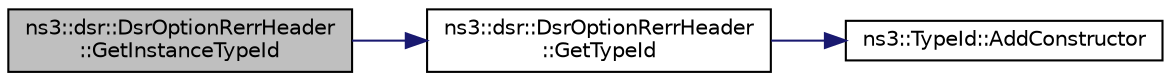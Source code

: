 digraph "ns3::dsr::DsrOptionRerrHeader::GetInstanceTypeId"
{
 // LATEX_PDF_SIZE
  edge [fontname="Helvetica",fontsize="10",labelfontname="Helvetica",labelfontsize="10"];
  node [fontname="Helvetica",fontsize="10",shape=record];
  rankdir="LR";
  Node1 [label="ns3::dsr::DsrOptionRerrHeader\l::GetInstanceTypeId",height=0.2,width=0.4,color="black", fillcolor="grey75", style="filled", fontcolor="black",tooltip="Get the instance type ID."];
  Node1 -> Node2 [color="midnightblue",fontsize="10",style="solid",fontname="Helvetica"];
  Node2 [label="ns3::dsr::DsrOptionRerrHeader\l::GetTypeId",height=0.2,width=0.4,color="black", fillcolor="white", style="filled",URL="$classns3_1_1dsr_1_1_dsr_option_rerr_header.html#a4db8302bbf1d74380397a6fe590a88d2",tooltip="Get the type identificator."];
  Node2 -> Node3 [color="midnightblue",fontsize="10",style="solid",fontname="Helvetica"];
  Node3 [label="ns3::TypeId::AddConstructor",height=0.2,width=0.4,color="black", fillcolor="white", style="filled",URL="$classns3_1_1_type_id.html#a06aaf693dc4dbe69b805d942c893ee64",tooltip="Record in this TypeId the fact that the default constructor is accessible."];
}
